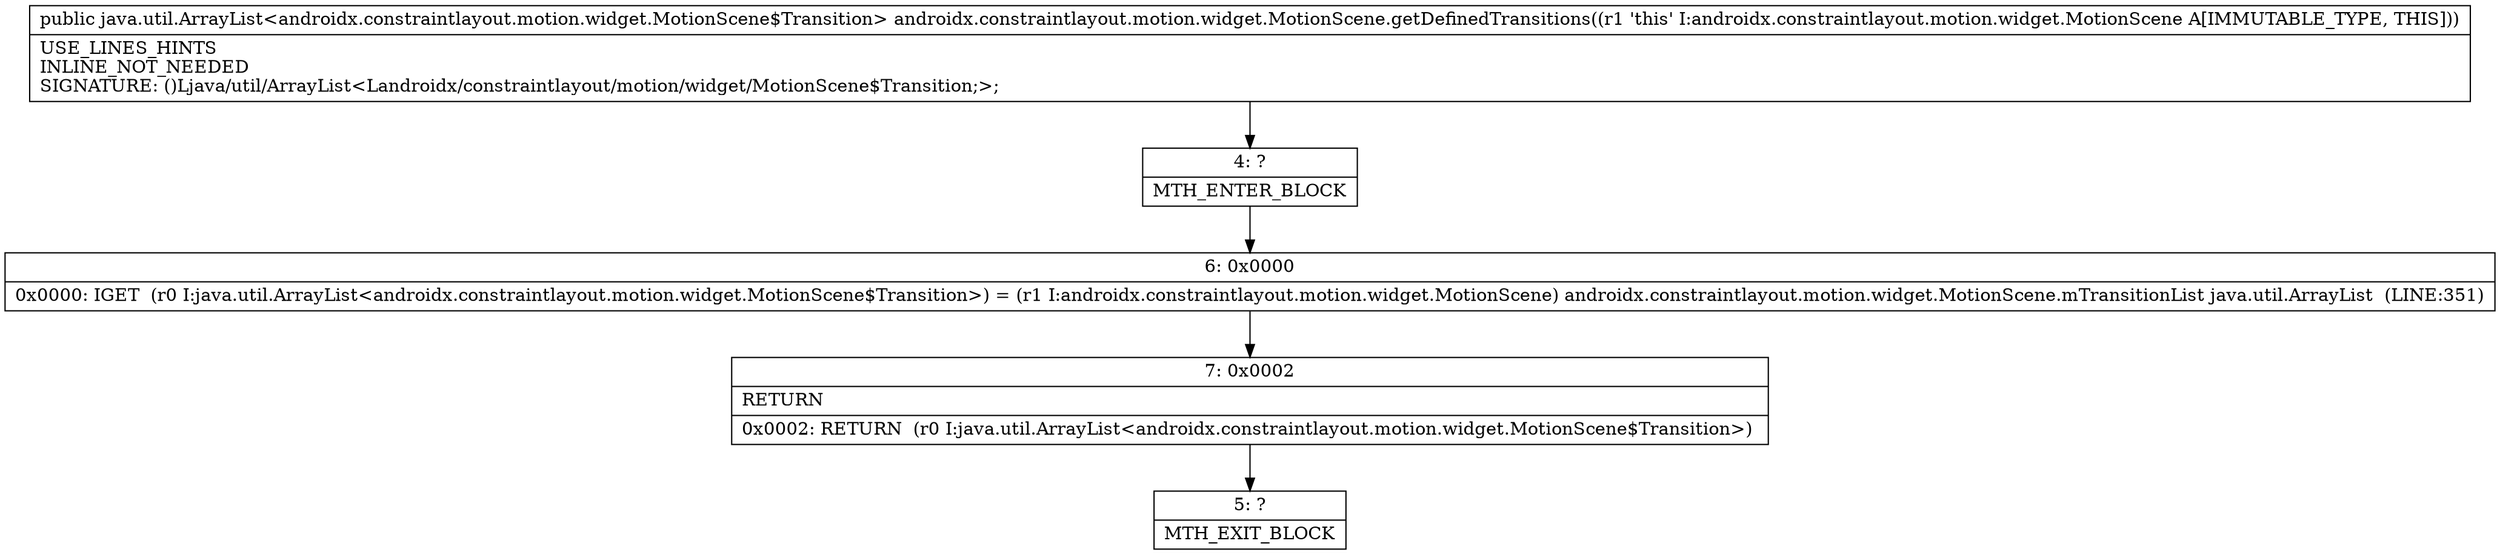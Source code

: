 digraph "CFG forandroidx.constraintlayout.motion.widget.MotionScene.getDefinedTransitions()Ljava\/util\/ArrayList;" {
Node_4 [shape=record,label="{4\:\ ?|MTH_ENTER_BLOCK\l}"];
Node_6 [shape=record,label="{6\:\ 0x0000|0x0000: IGET  (r0 I:java.util.ArrayList\<androidx.constraintlayout.motion.widget.MotionScene$Transition\>) = (r1 I:androidx.constraintlayout.motion.widget.MotionScene) androidx.constraintlayout.motion.widget.MotionScene.mTransitionList java.util.ArrayList  (LINE:351)\l}"];
Node_7 [shape=record,label="{7\:\ 0x0002|RETURN\l|0x0002: RETURN  (r0 I:java.util.ArrayList\<androidx.constraintlayout.motion.widget.MotionScene$Transition\>) \l}"];
Node_5 [shape=record,label="{5\:\ ?|MTH_EXIT_BLOCK\l}"];
MethodNode[shape=record,label="{public java.util.ArrayList\<androidx.constraintlayout.motion.widget.MotionScene$Transition\> androidx.constraintlayout.motion.widget.MotionScene.getDefinedTransitions((r1 'this' I:androidx.constraintlayout.motion.widget.MotionScene A[IMMUTABLE_TYPE, THIS]))  | USE_LINES_HINTS\lINLINE_NOT_NEEDED\lSIGNATURE: ()Ljava\/util\/ArrayList\<Landroidx\/constraintlayout\/motion\/widget\/MotionScene$Transition;\>;\l}"];
MethodNode -> Node_4;Node_4 -> Node_6;
Node_6 -> Node_7;
Node_7 -> Node_5;
}

